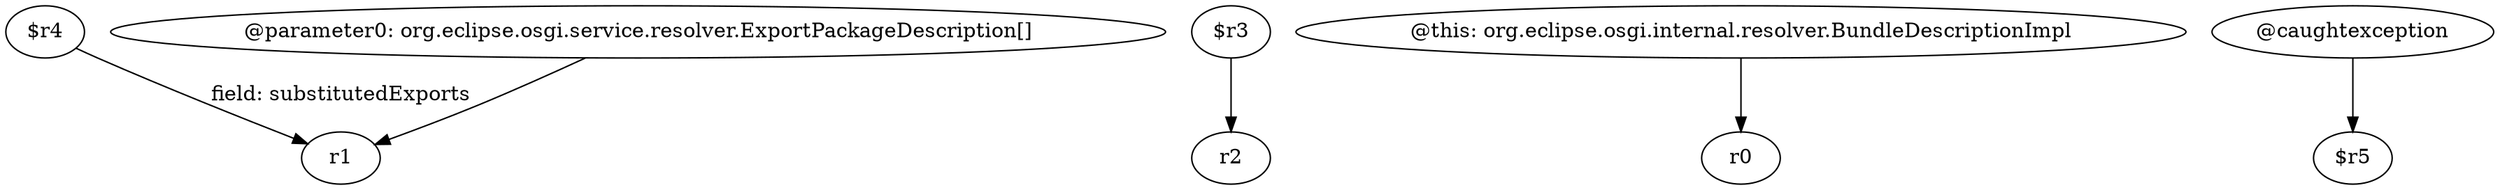 digraph g {
0[label="$r4"]
1[label="r1"]
0->1[label="field: substitutedExports"]
2[label="$r3"]
3[label="r2"]
2->3[label=""]
4[label="@this: org.eclipse.osgi.internal.resolver.BundleDescriptionImpl"]
5[label="r0"]
4->5[label=""]
6[label="@parameter0: org.eclipse.osgi.service.resolver.ExportPackageDescription[]"]
6->1[label=""]
7[label="@caughtexception"]
8[label="$r5"]
7->8[label=""]
}